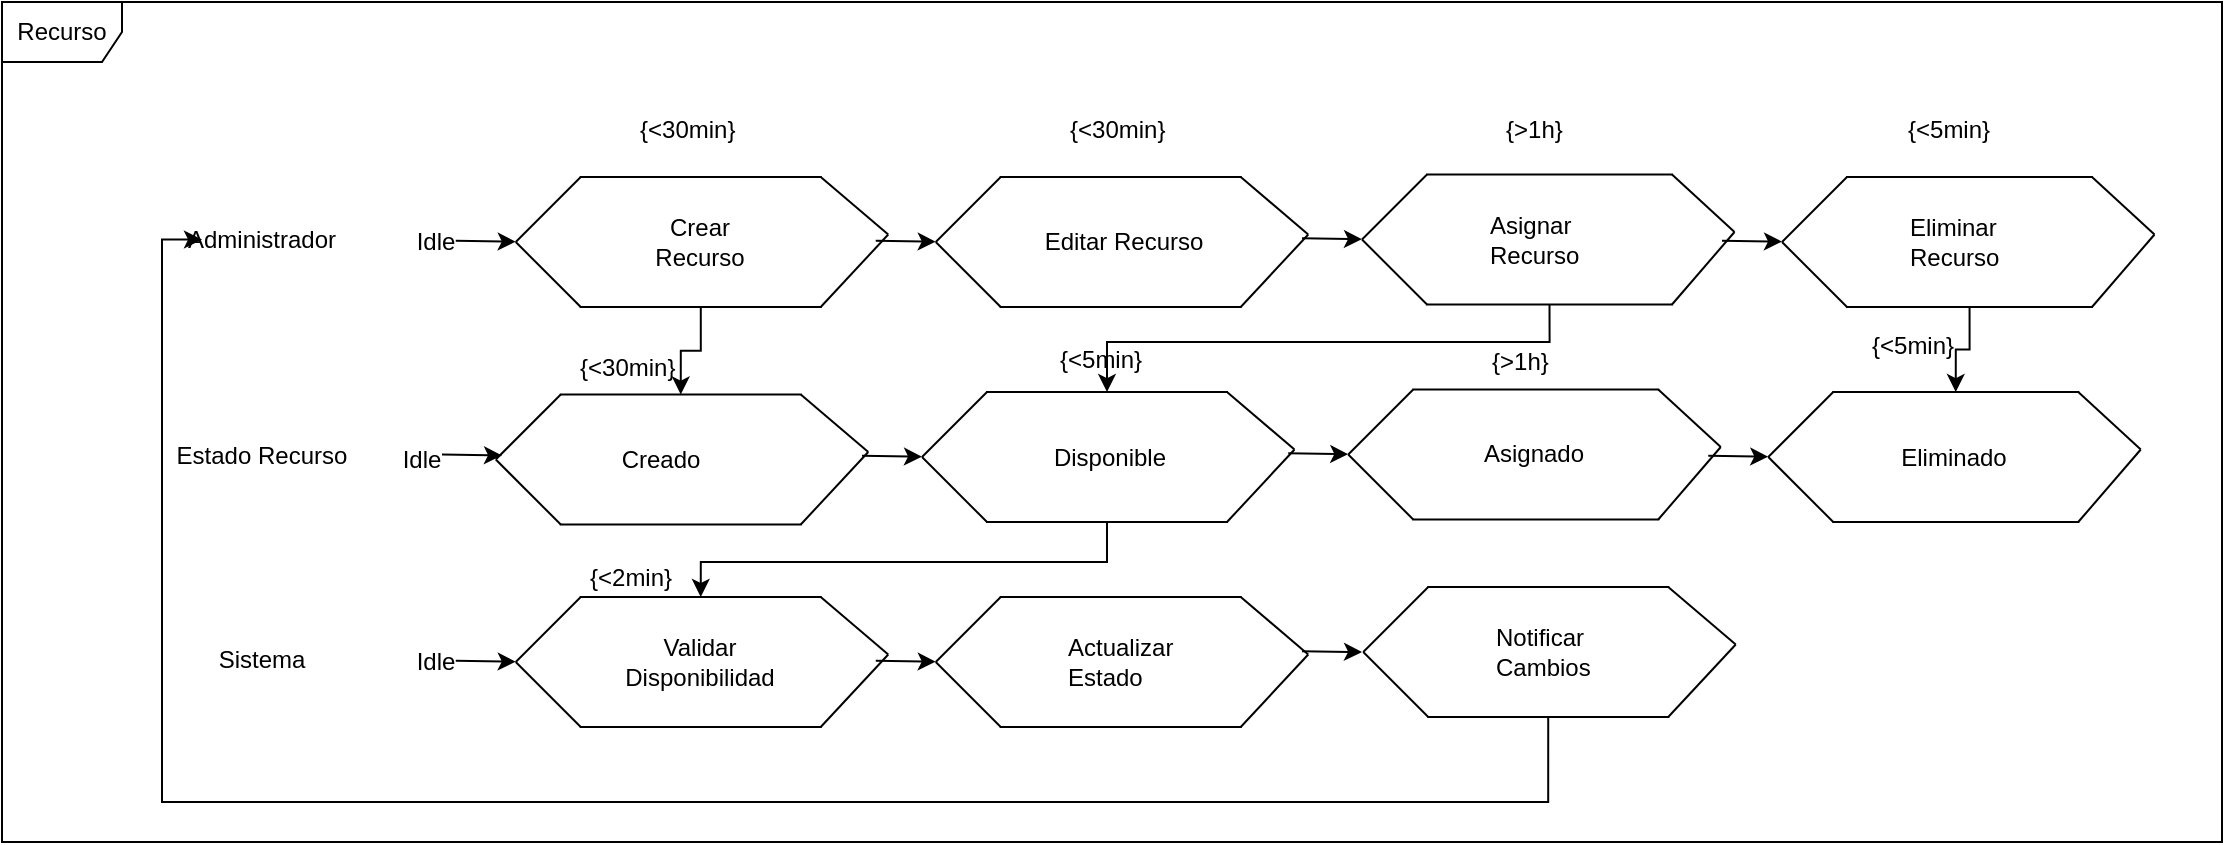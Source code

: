<mxfile version="28.0.6">
  <diagram name="Página-1" id="PuR6PXavX1iiZgIphFz7">
    <mxGraphModel grid="1" page="1" gridSize="10" guides="1" tooltips="1" connect="1" arrows="1" fold="1" pageScale="1" pageWidth="827" pageHeight="1169" math="0" shadow="0">
      <root>
        <mxCell id="0" />
        <mxCell id="1" parent="0" />
        <mxCell id="IP761gw_RLKj5CbCcdFg-66" style="edgeStyle=orthogonalEdgeStyle;rounded=0;orthogonalLoop=1;jettySize=auto;html=1;entryX=0;entryY=0.5;entryDx=0;entryDy=0;" edge="1" parent="1" source="IP761gw_RLKj5CbCcdFg-1" target="IP761gw_RLKj5CbCcdFg-31">
          <mxGeometry relative="1" as="geometry">
            <Array as="points" />
          </mxGeometry>
        </mxCell>
        <mxCell id="IP761gw_RLKj5CbCcdFg-1" value="" style="shape=partialRectangle;whiteSpace=wrap;html=1;top=0;bottom=0;fillColor=none;rotation=90;" vertex="1" parent="1">
          <mxGeometry x="426.87" y="260" width="65" height="120" as="geometry" />
        </mxCell>
        <mxCell id="IP761gw_RLKj5CbCcdFg-2" value="" style="endArrow=none;html=1;rounded=0;exitX=1;exitY=0;exitDx=0;exitDy=0;" edge="1" parent="1" source="IP761gw_RLKj5CbCcdFg-1">
          <mxGeometry width="50" height="50" relative="1" as="geometry">
            <mxPoint x="563.12" y="326.25" as="sourcePoint" />
            <mxPoint x="553.12" y="316.25" as="targetPoint" />
          </mxGeometry>
        </mxCell>
        <mxCell id="IP761gw_RLKj5CbCcdFg-3" value="" style="endArrow=none;html=1;rounded=0;exitX=0;exitY=0;exitDx=0;exitDy=0;" edge="1" parent="1" source="IP761gw_RLKj5CbCcdFg-1">
          <mxGeometry width="50" height="50" relative="1" as="geometry">
            <mxPoint x="563.12" y="278.25" as="sourcePoint" />
            <mxPoint x="553.12" y="316.25" as="targetPoint" />
          </mxGeometry>
        </mxCell>
        <mxCell id="IP761gw_RLKj5CbCcdFg-4" value="" style="endArrow=none;html=1;rounded=0;entryX=1;entryY=1;entryDx=0;entryDy=0;" edge="1" parent="1" target="IP761gw_RLKj5CbCcdFg-1">
          <mxGeometry width="50" height="50" relative="1" as="geometry">
            <mxPoint x="366.87" y="320" as="sourcePoint" />
            <mxPoint x="390.12" y="348.25" as="targetPoint" />
          </mxGeometry>
        </mxCell>
        <mxCell id="IP761gw_RLKj5CbCcdFg-5" value="" style="endArrow=none;html=1;rounded=0;entryX=0;entryY=1;entryDx=0;entryDy=0;" edge="1" parent="1" target="IP761gw_RLKj5CbCcdFg-1">
          <mxGeometry width="50" height="50" relative="1" as="geometry">
            <mxPoint x="366.87" y="320" as="sourcePoint" />
            <mxPoint x="390.12" y="290" as="targetPoint" />
          </mxGeometry>
        </mxCell>
        <mxCell id="IP761gw_RLKj5CbCcdFg-7" value="" style="shape=partialRectangle;whiteSpace=wrap;html=1;top=0;bottom=0;fillColor=none;rotation=90;" vertex="1" parent="1">
          <mxGeometry x="636.87" y="260" width="65" height="120" as="geometry" />
        </mxCell>
        <mxCell id="IP761gw_RLKj5CbCcdFg-8" value="" style="endArrow=none;html=1;rounded=0;exitX=1;exitY=0;exitDx=0;exitDy=0;" edge="1" parent="1" source="IP761gw_RLKj5CbCcdFg-7">
          <mxGeometry width="50" height="50" relative="1" as="geometry">
            <mxPoint x="773.12" y="326.25" as="sourcePoint" />
            <mxPoint x="763.12" y="316.25" as="targetPoint" />
          </mxGeometry>
        </mxCell>
        <mxCell id="IP761gw_RLKj5CbCcdFg-9" value="" style="endArrow=none;html=1;rounded=0;exitX=0;exitY=0;exitDx=0;exitDy=0;" edge="1" parent="1" source="IP761gw_RLKj5CbCcdFg-7">
          <mxGeometry width="50" height="50" relative="1" as="geometry">
            <mxPoint x="773.12" y="278.25" as="sourcePoint" />
            <mxPoint x="763.12" y="316.25" as="targetPoint" />
          </mxGeometry>
        </mxCell>
        <mxCell id="IP761gw_RLKj5CbCcdFg-10" value="" style="endArrow=none;html=1;rounded=0;entryX=1;entryY=1;entryDx=0;entryDy=0;" edge="1" parent="1" target="IP761gw_RLKj5CbCcdFg-7">
          <mxGeometry width="50" height="50" relative="1" as="geometry">
            <mxPoint x="576.87" y="320" as="sourcePoint" />
            <mxPoint x="600.12" y="348.25" as="targetPoint" />
          </mxGeometry>
        </mxCell>
        <mxCell id="IP761gw_RLKj5CbCcdFg-11" value="" style="endArrow=none;html=1;rounded=0;entryX=0;entryY=1;entryDx=0;entryDy=0;" edge="1" parent="1" target="IP761gw_RLKj5CbCcdFg-7">
          <mxGeometry width="50" height="50" relative="1" as="geometry">
            <mxPoint x="576.87" y="320" as="sourcePoint" />
            <mxPoint x="600.12" y="290" as="targetPoint" />
          </mxGeometry>
        </mxCell>
        <mxCell id="IP761gw_RLKj5CbCcdFg-12" value="&lt;font style=&quot;vertical-align: inherit;&quot;&gt;&lt;font style=&quot;vertical-align: inherit;&quot;&gt;Idle&lt;/font&gt;&lt;/font&gt;" style="text;html=1;align=center;verticalAlign=middle;whiteSpace=wrap;rounded=0;" vertex="1" parent="1">
          <mxGeometry x="296.87" y="305" width="60" height="30" as="geometry" />
        </mxCell>
        <mxCell id="IP761gw_RLKj5CbCcdFg-91" style="edgeStyle=orthogonalEdgeStyle;rounded=0;orthogonalLoop=1;jettySize=auto;html=1;entryX=0;entryY=0.5;entryDx=0;entryDy=0;exitX=1;exitY=0.5;exitDx=0;exitDy=0;" edge="1" parent="1" source="IP761gw_RLKj5CbCcdFg-14" target="IP761gw_RLKj5CbCcdFg-67">
          <mxGeometry relative="1" as="geometry">
            <Array as="points">
              <mxPoint x="884" y="370" />
              <mxPoint x="663" y="370" />
            </Array>
          </mxGeometry>
        </mxCell>
        <mxCell id="IP761gw_RLKj5CbCcdFg-14" value="" style="shape=partialRectangle;whiteSpace=wrap;html=1;top=0;bottom=0;fillColor=none;rotation=90;" vertex="1" parent="1">
          <mxGeometry x="851.25" y="257.5" width="65" height="122.5" as="geometry" />
        </mxCell>
        <mxCell id="IP761gw_RLKj5CbCcdFg-15" value="" style="endArrow=none;html=1;rounded=0;exitX=1;exitY=0;exitDx=0;exitDy=0;" edge="1" parent="1" source="IP761gw_RLKj5CbCcdFg-14">
          <mxGeometry width="50" height="50" relative="1" as="geometry">
            <mxPoint x="986.25" y="325" as="sourcePoint" />
            <mxPoint x="976.25" y="315" as="targetPoint" />
          </mxGeometry>
        </mxCell>
        <mxCell id="IP761gw_RLKj5CbCcdFg-16" value="" style="endArrow=none;html=1;rounded=0;exitX=0;exitY=0;exitDx=0;exitDy=0;" edge="1" parent="1" source="IP761gw_RLKj5CbCcdFg-14">
          <mxGeometry width="50" height="50" relative="1" as="geometry">
            <mxPoint x="986.25" y="277" as="sourcePoint" />
            <mxPoint x="976.25" y="315" as="targetPoint" />
          </mxGeometry>
        </mxCell>
        <mxCell id="IP761gw_RLKj5CbCcdFg-17" value="" style="endArrow=none;html=1;rounded=0;entryX=1;entryY=1;entryDx=0;entryDy=0;" edge="1" parent="1" target="IP761gw_RLKj5CbCcdFg-14">
          <mxGeometry width="50" height="50" relative="1" as="geometry">
            <mxPoint x="790" y="318.75" as="sourcePoint" />
            <mxPoint x="813.25" y="347" as="targetPoint" />
          </mxGeometry>
        </mxCell>
        <mxCell id="IP761gw_RLKj5CbCcdFg-18" value="" style="endArrow=none;html=1;rounded=0;entryX=0;entryY=1;entryDx=0;entryDy=0;" edge="1" parent="1" target="IP761gw_RLKj5CbCcdFg-14">
          <mxGeometry width="50" height="50" relative="1" as="geometry">
            <mxPoint x="790" y="318.75" as="sourcePoint" />
            <mxPoint x="813.25" y="288.75" as="targetPoint" />
          </mxGeometry>
        </mxCell>
        <mxCell id="IP761gw_RLKj5CbCcdFg-19" value="&lt;font style=&quot;vertical-align: inherit;&quot;&gt;&lt;font style=&quot;vertical-align: inherit;&quot;&gt;Idle&lt;/font&gt;&lt;/font&gt;" style="text;html=1;align=center;verticalAlign=middle;whiteSpace=wrap;rounded=0;" vertex="1" parent="1">
          <mxGeometry x="290" y="413.76" width="60" height="30" as="geometry" />
        </mxCell>
        <mxCell id="IP761gw_RLKj5CbCcdFg-20" value="" style="endArrow=classic;html=1;rounded=0;" edge="1" parent="1">
          <mxGeometry width="50" height="50" relative="1" as="geometry">
            <mxPoint x="546.87" y="319.41" as="sourcePoint" />
            <mxPoint x="576.87" y="319.82" as="targetPoint" />
          </mxGeometry>
        </mxCell>
        <mxCell id="IP761gw_RLKj5CbCcdFg-21" value="" style="endArrow=classic;html=1;rounded=0;" edge="1" parent="1">
          <mxGeometry width="50" height="50" relative="1" as="geometry">
            <mxPoint x="760" y="318.16" as="sourcePoint" />
            <mxPoint x="790" y="318.57" as="targetPoint" />
          </mxGeometry>
        </mxCell>
        <mxCell id="IP761gw_RLKj5CbCcdFg-22" value="" style="endArrow=classic;html=1;rounded=0;" edge="1" parent="1">
          <mxGeometry width="50" height="50" relative="1" as="geometry">
            <mxPoint x="336.87" y="319.41" as="sourcePoint" />
            <mxPoint x="366.87" y="319.82" as="targetPoint" />
          </mxGeometry>
        </mxCell>
        <mxCell id="IP761gw_RLKj5CbCcdFg-23" value="&lt;font style=&quot;vertical-align: inherit;&quot;&gt;&lt;font style=&quot;vertical-align: inherit;&quot;&gt;Recurso&lt;/font&gt;&lt;/font&gt;" style="shape=umlFrame;whiteSpace=wrap;html=1;pointerEvents=0;" vertex="1" parent="1">
          <mxGeometry x="110" y="200" width="1110" height="420" as="geometry" />
        </mxCell>
        <mxCell id="IP761gw_RLKj5CbCcdFg-24" value="&lt;span style=&quot;text-align: left;&quot;&gt;&lt;font style=&quot;vertical-align: inherit;&quot;&gt;&lt;font style=&quot;vertical-align: inherit;&quot;&gt;Crear Recurso&lt;/font&gt;&lt;/font&gt;&lt;/span&gt;" style="text;html=1;align=center;verticalAlign=middle;whiteSpace=wrap;rounded=0;" vertex="1" parent="1">
          <mxGeometry x="429.37" y="305" width="60" height="30" as="geometry" />
        </mxCell>
        <mxCell id="IP761gw_RLKj5CbCcdFg-25" value="&lt;div style=&quot;text-align: left;&quot;&gt;&lt;span style=&quot;background-color: transparent; color: light-dark(rgb(0, 0, 0), rgb(255, 255, 255));&quot;&gt;Editar Recurso&lt;/span&gt;&lt;/div&gt;" style="text;html=1;align=center;verticalAlign=middle;whiteSpace=wrap;rounded=0;" vertex="1" parent="1">
          <mxGeometry x="626.87" y="305" width="88.13" height="30" as="geometry" />
        </mxCell>
        <mxCell id="IP761gw_RLKj5CbCcdFg-26" value="&lt;div style=&quot;text-align: left;&quot;&gt;&lt;span style=&quot;background-color: transparent; color: light-dark(rgb(0, 0, 0), rgb(255, 255, 255));&quot;&gt;Asignar Recurso&lt;/span&gt;&lt;/div&gt;" style="text;html=1;align=center;verticalAlign=middle;whiteSpace=wrap;rounded=0;" vertex="1" parent="1">
          <mxGeometry x="852.5" y="303.75" width="60" height="30" as="geometry" />
        </mxCell>
        <mxCell id="IP761gw_RLKj5CbCcdFg-28" value="{&lt;30min}" style="text;whiteSpace=wrap;" vertex="1" parent="1">
          <mxGeometry x="426.87" y="250" width="80" height="40" as="geometry" />
        </mxCell>
        <mxCell id="IP761gw_RLKj5CbCcdFg-30" value="&lt;font style=&quot;vertical-align: inherit;&quot;&gt;&lt;font style=&quot;vertical-align: inherit;&quot;&gt;Administrador&lt;/font&gt;&lt;/font&gt;" style="text;html=1;align=center;verticalAlign=middle;whiteSpace=wrap;rounded=0;" vertex="1" parent="1">
          <mxGeometry x="210" y="303.75" width="60" height="30" as="geometry" />
        </mxCell>
        <mxCell id="IP761gw_RLKj5CbCcdFg-31" value="" style="shape=partialRectangle;whiteSpace=wrap;html=1;top=0;bottom=0;fillColor=none;rotation=90;" vertex="1" parent="1">
          <mxGeometry x="416.88" y="368.76" width="65" height="120" as="geometry" />
        </mxCell>
        <mxCell id="IP761gw_RLKj5CbCcdFg-32" value="" style="endArrow=none;html=1;rounded=0;exitX=1;exitY=0;exitDx=0;exitDy=0;" edge="1" parent="1" source="IP761gw_RLKj5CbCcdFg-31">
          <mxGeometry width="50" height="50" relative="1" as="geometry">
            <mxPoint x="553.13" y="435.01" as="sourcePoint" />
            <mxPoint x="543.13" y="425.01" as="targetPoint" />
          </mxGeometry>
        </mxCell>
        <mxCell id="IP761gw_RLKj5CbCcdFg-33" value="" style="endArrow=none;html=1;rounded=0;exitX=0;exitY=0;exitDx=0;exitDy=0;" edge="1" parent="1" source="IP761gw_RLKj5CbCcdFg-31">
          <mxGeometry width="50" height="50" relative="1" as="geometry">
            <mxPoint x="553.13" y="387.01" as="sourcePoint" />
            <mxPoint x="543.13" y="425.01" as="targetPoint" />
          </mxGeometry>
        </mxCell>
        <mxCell id="IP761gw_RLKj5CbCcdFg-34" value="" style="endArrow=none;html=1;rounded=0;entryX=1;entryY=1;entryDx=0;entryDy=0;" edge="1" parent="1" target="IP761gw_RLKj5CbCcdFg-31">
          <mxGeometry width="50" height="50" relative="1" as="geometry">
            <mxPoint x="356.88" y="428.76" as="sourcePoint" />
            <mxPoint x="380.13" y="457.01" as="targetPoint" />
          </mxGeometry>
        </mxCell>
        <mxCell id="IP761gw_RLKj5CbCcdFg-35" value="" style="endArrow=none;html=1;rounded=0;entryX=0;entryY=1;entryDx=0;entryDy=0;" edge="1" parent="1" target="IP761gw_RLKj5CbCcdFg-31">
          <mxGeometry width="50" height="50" relative="1" as="geometry">
            <mxPoint x="356.88" y="428.76" as="sourcePoint" />
            <mxPoint x="380.13" y="398.76" as="targetPoint" />
          </mxGeometry>
        </mxCell>
        <mxCell id="IP761gw_RLKj5CbCcdFg-36" value="&lt;div style=&quot;text-align: left;&quot;&gt;&lt;span style=&quot;background-color: transparent; color: light-dark(rgb(0, 0, 0), rgb(255, 255, 255));&quot;&gt;&lt;font style=&quot;vertical-align: inherit;&quot;&gt;&lt;font style=&quot;vertical-align: inherit;&quot;&gt;&lt;font style=&quot;vertical-align: inherit;&quot;&gt;&lt;font style=&quot;vertical-align: inherit;&quot;&gt;Creado&lt;/font&gt;&lt;/font&gt;&lt;/font&gt;&lt;/font&gt;&lt;/span&gt;&lt;/div&gt;" style="text;html=1;align=center;verticalAlign=middle;whiteSpace=wrap;rounded=0;" vertex="1" parent="1">
          <mxGeometry x="396.88" y="413.76" width="85" height="30" as="geometry" />
        </mxCell>
        <mxCell id="IP761gw_RLKj5CbCcdFg-37" value="" style="endArrow=classic;html=1;rounded=0;" edge="1" parent="1">
          <mxGeometry width="50" height="50" relative="1" as="geometry">
            <mxPoint x="330" y="426.29" as="sourcePoint" />
            <mxPoint x="360" y="426.7" as="targetPoint" />
          </mxGeometry>
        </mxCell>
        <mxCell id="IP761gw_RLKj5CbCcdFg-38" value="&lt;font style=&quot;vertical-align: inherit;&quot;&gt;&lt;font style=&quot;vertical-align: inherit;&quot;&gt;Estado Recurso&lt;/font&gt;&lt;/font&gt;" style="text;html=1;align=center;verticalAlign=middle;whiteSpace=wrap;rounded=0;" vertex="1" parent="1">
          <mxGeometry x="190" y="411.88" width="100" height="30" as="geometry" />
        </mxCell>
        <mxCell id="IP761gw_RLKj5CbCcdFg-39" value="" style="shape=partialRectangle;whiteSpace=wrap;html=1;top=0;bottom=0;fillColor=none;rotation=90;" vertex="1" parent="1">
          <mxGeometry x="426.87" y="470" width="65" height="120" as="geometry" />
        </mxCell>
        <mxCell id="IP761gw_RLKj5CbCcdFg-40" value="" style="endArrow=none;html=1;rounded=0;exitX=1;exitY=0;exitDx=0;exitDy=0;" edge="1" parent="1" source="IP761gw_RLKj5CbCcdFg-39">
          <mxGeometry width="50" height="50" relative="1" as="geometry">
            <mxPoint x="563.12" y="536.25" as="sourcePoint" />
            <mxPoint x="553.12" y="526.25" as="targetPoint" />
          </mxGeometry>
        </mxCell>
        <mxCell id="IP761gw_RLKj5CbCcdFg-41" value="" style="endArrow=none;html=1;rounded=0;exitX=0;exitY=0;exitDx=0;exitDy=0;" edge="1" parent="1" source="IP761gw_RLKj5CbCcdFg-39">
          <mxGeometry width="50" height="50" relative="1" as="geometry">
            <mxPoint x="563.12" y="488.25" as="sourcePoint" />
            <mxPoint x="553.12" y="526.25" as="targetPoint" />
          </mxGeometry>
        </mxCell>
        <mxCell id="IP761gw_RLKj5CbCcdFg-42" value="" style="endArrow=none;html=1;rounded=0;entryX=1;entryY=1;entryDx=0;entryDy=0;" edge="1" parent="1" target="IP761gw_RLKj5CbCcdFg-39">
          <mxGeometry width="50" height="50" relative="1" as="geometry">
            <mxPoint x="366.87" y="530" as="sourcePoint" />
            <mxPoint x="390.12" y="558.25" as="targetPoint" />
          </mxGeometry>
        </mxCell>
        <mxCell id="IP761gw_RLKj5CbCcdFg-43" value="" style="endArrow=none;html=1;rounded=0;entryX=0;entryY=1;entryDx=0;entryDy=0;" edge="1" parent="1" target="IP761gw_RLKj5CbCcdFg-39">
          <mxGeometry width="50" height="50" relative="1" as="geometry">
            <mxPoint x="366.87" y="530" as="sourcePoint" />
            <mxPoint x="390.12" y="500" as="targetPoint" />
          </mxGeometry>
        </mxCell>
        <mxCell id="IP761gw_RLKj5CbCcdFg-44" value="" style="shape=partialRectangle;whiteSpace=wrap;html=1;top=0;bottom=0;fillColor=none;rotation=90;" vertex="1" parent="1">
          <mxGeometry x="636.87" y="470" width="65" height="120" as="geometry" />
        </mxCell>
        <mxCell id="IP761gw_RLKj5CbCcdFg-45" value="" style="endArrow=none;html=1;rounded=0;exitX=1;exitY=0;exitDx=0;exitDy=0;" edge="1" parent="1" source="IP761gw_RLKj5CbCcdFg-44">
          <mxGeometry width="50" height="50" relative="1" as="geometry">
            <mxPoint x="773.12" y="536.25" as="sourcePoint" />
            <mxPoint x="763.12" y="526.25" as="targetPoint" />
          </mxGeometry>
        </mxCell>
        <mxCell id="IP761gw_RLKj5CbCcdFg-46" value="" style="endArrow=none;html=1;rounded=0;exitX=0;exitY=0;exitDx=0;exitDy=0;" edge="1" parent="1" source="IP761gw_RLKj5CbCcdFg-44">
          <mxGeometry width="50" height="50" relative="1" as="geometry">
            <mxPoint x="773.12" y="488.25" as="sourcePoint" />
            <mxPoint x="763.12" y="526.25" as="targetPoint" />
          </mxGeometry>
        </mxCell>
        <mxCell id="IP761gw_RLKj5CbCcdFg-47" value="" style="endArrow=none;html=1;rounded=0;entryX=1;entryY=1;entryDx=0;entryDy=0;" edge="1" parent="1" target="IP761gw_RLKj5CbCcdFg-44">
          <mxGeometry width="50" height="50" relative="1" as="geometry">
            <mxPoint x="576.87" y="530" as="sourcePoint" />
            <mxPoint x="600.12" y="558.25" as="targetPoint" />
          </mxGeometry>
        </mxCell>
        <mxCell id="IP761gw_RLKj5CbCcdFg-48" value="" style="endArrow=none;html=1;rounded=0;entryX=0;entryY=1;entryDx=0;entryDy=0;" edge="1" parent="1" target="IP761gw_RLKj5CbCcdFg-44">
          <mxGeometry width="50" height="50" relative="1" as="geometry">
            <mxPoint x="576.87" y="530" as="sourcePoint" />
            <mxPoint x="600.12" y="500" as="targetPoint" />
          </mxGeometry>
        </mxCell>
        <mxCell id="IP761gw_RLKj5CbCcdFg-49" value="&lt;font style=&quot;vertical-align: inherit;&quot;&gt;&lt;font style=&quot;vertical-align: inherit;&quot;&gt;Idle&lt;/font&gt;&lt;/font&gt;" style="text;html=1;align=center;verticalAlign=middle;whiteSpace=wrap;rounded=0;" vertex="1" parent="1">
          <mxGeometry x="296.87" y="515" width="60" height="30" as="geometry" />
        </mxCell>
        <mxCell id="IP761gw_RLKj5CbCcdFg-50" value="" style="endArrow=classic;html=1;rounded=0;" edge="1" parent="1">
          <mxGeometry width="50" height="50" relative="1" as="geometry">
            <mxPoint x="546.87" y="529.41" as="sourcePoint" />
            <mxPoint x="576.87" y="529.82" as="targetPoint" />
          </mxGeometry>
        </mxCell>
        <mxCell id="IP761gw_RLKj5CbCcdFg-51" value="" style="endArrow=classic;html=1;rounded=0;" edge="1" parent="1">
          <mxGeometry width="50" height="50" relative="1" as="geometry">
            <mxPoint x="336.87" y="529.41" as="sourcePoint" />
            <mxPoint x="366.87" y="529.82" as="targetPoint" />
          </mxGeometry>
        </mxCell>
        <mxCell id="IP761gw_RLKj5CbCcdFg-52" value="&lt;span style=&quot;text-align: left;&quot;&gt;&lt;font style=&quot;vertical-align: inherit;&quot;&gt;&lt;font style=&quot;vertical-align: inherit;&quot;&gt;Validar Disponibilidad&lt;/font&gt;&lt;/font&gt;&lt;/span&gt;" style="text;html=1;align=center;verticalAlign=middle;whiteSpace=wrap;rounded=0;" vertex="1" parent="1">
          <mxGeometry x="429.37" y="515" width="60" height="30" as="geometry" />
        </mxCell>
        <mxCell id="IP761gw_RLKj5CbCcdFg-53" value="&lt;div style=&quot;text-align: left;&quot;&gt;Actualizar Estado&lt;/div&gt;" style="text;html=1;align=center;verticalAlign=middle;whiteSpace=wrap;rounded=0;" vertex="1" parent="1">
          <mxGeometry x="641.87" y="515" width="58.13" height="30" as="geometry" />
        </mxCell>
        <mxCell id="IP761gw_RLKj5CbCcdFg-54" value="&lt;font style=&quot;vertical-align: inherit;&quot;&gt;&lt;font style=&quot;vertical-align: inherit;&quot;&gt;Sistema&lt;/font&gt;&lt;/font&gt;" style="text;html=1;align=center;verticalAlign=middle;whiteSpace=wrap;rounded=0;" vertex="1" parent="1">
          <mxGeometry x="210" y="513.75" width="60" height="30" as="geometry" />
        </mxCell>
        <mxCell id="IP761gw_RLKj5CbCcdFg-55" value="{&lt;30min}" style="text;whiteSpace=wrap;" vertex="1" parent="1">
          <mxGeometry x="641.87" y="250" width="80" height="40" as="geometry" />
        </mxCell>
        <mxCell id="IP761gw_RLKj5CbCcdFg-92" style="edgeStyle=orthogonalEdgeStyle;rounded=0;orthogonalLoop=1;jettySize=auto;html=1;entryX=0;entryY=0.5;entryDx=0;entryDy=0;" edge="1" parent="1" source="IP761gw_RLKj5CbCcdFg-56" target="IP761gw_RLKj5CbCcdFg-82">
          <mxGeometry relative="1" as="geometry" />
        </mxCell>
        <mxCell id="IP761gw_RLKj5CbCcdFg-56" value="" style="shape=partialRectangle;whiteSpace=wrap;html=1;top=0;bottom=0;fillColor=none;rotation=90;" vertex="1" parent="1">
          <mxGeometry x="1061.25" y="258.75" width="65" height="122.5" as="geometry" />
        </mxCell>
        <mxCell id="IP761gw_RLKj5CbCcdFg-57" value="" style="endArrow=none;html=1;rounded=0;exitX=1;exitY=0;exitDx=0;exitDy=0;" edge="1" parent="1" source="IP761gw_RLKj5CbCcdFg-56">
          <mxGeometry width="50" height="50" relative="1" as="geometry">
            <mxPoint x="1196.25" y="326.25" as="sourcePoint" />
            <mxPoint x="1186.25" y="316.25" as="targetPoint" />
          </mxGeometry>
        </mxCell>
        <mxCell id="IP761gw_RLKj5CbCcdFg-58" value="" style="endArrow=none;html=1;rounded=0;exitX=0;exitY=0;exitDx=0;exitDy=0;" edge="1" parent="1" source="IP761gw_RLKj5CbCcdFg-56">
          <mxGeometry width="50" height="50" relative="1" as="geometry">
            <mxPoint x="1196.25" y="278.25" as="sourcePoint" />
            <mxPoint x="1186.25" y="316.25" as="targetPoint" />
          </mxGeometry>
        </mxCell>
        <mxCell id="IP761gw_RLKj5CbCcdFg-59" value="" style="endArrow=none;html=1;rounded=0;entryX=1;entryY=1;entryDx=0;entryDy=0;" edge="1" parent="1" target="IP761gw_RLKj5CbCcdFg-56">
          <mxGeometry width="50" height="50" relative="1" as="geometry">
            <mxPoint x="1000" y="320" as="sourcePoint" />
            <mxPoint x="1023.25" y="348.25" as="targetPoint" />
          </mxGeometry>
        </mxCell>
        <mxCell id="IP761gw_RLKj5CbCcdFg-60" value="" style="endArrow=none;html=1;rounded=0;entryX=0;entryY=1;entryDx=0;entryDy=0;" edge="1" parent="1" target="IP761gw_RLKj5CbCcdFg-56">
          <mxGeometry width="50" height="50" relative="1" as="geometry">
            <mxPoint x="1000" y="320" as="sourcePoint" />
            <mxPoint x="1023.25" y="290" as="targetPoint" />
          </mxGeometry>
        </mxCell>
        <mxCell id="IP761gw_RLKj5CbCcdFg-61" value="" style="endArrow=classic;html=1;rounded=0;" edge="1" parent="1">
          <mxGeometry width="50" height="50" relative="1" as="geometry">
            <mxPoint x="970" y="319.41" as="sourcePoint" />
            <mxPoint x="1000" y="319.82" as="targetPoint" />
          </mxGeometry>
        </mxCell>
        <mxCell id="IP761gw_RLKj5CbCcdFg-62" value="&lt;div style=&quot;text-align: left;&quot;&gt;&lt;span style=&quot;background-color: transparent; color: light-dark(rgb(0, 0, 0), rgb(255, 255, 255));&quot;&gt;Eliminar Recurso&lt;/span&gt;&lt;/div&gt;" style="text;html=1;align=center;verticalAlign=middle;whiteSpace=wrap;rounded=0;" vertex="1" parent="1">
          <mxGeometry x="1062.5" y="305" width="60" height="30" as="geometry" />
        </mxCell>
        <mxCell id="IP761gw_RLKj5CbCcdFg-63" value="{&gt;1h}" style="text;whiteSpace=wrap;" vertex="1" parent="1">
          <mxGeometry x="860" y="250" width="80" height="40" as="geometry" />
        </mxCell>
        <mxCell id="IP761gw_RLKj5CbCcdFg-64" value="{&lt;5min}" style="text;whiteSpace=wrap;" vertex="1" parent="1">
          <mxGeometry x="1061.25" y="250" width="80" height="40" as="geometry" />
        </mxCell>
        <mxCell id="IP761gw_RLKj5CbCcdFg-65" value="{&lt;30min}" style="text;whiteSpace=wrap;" vertex="1" parent="1">
          <mxGeometry x="396.88" y="368.76" width="80" height="40" as="geometry" />
        </mxCell>
        <mxCell id="IP761gw_RLKj5CbCcdFg-93" style="edgeStyle=orthogonalEdgeStyle;rounded=0;orthogonalLoop=1;jettySize=auto;html=1;entryX=0;entryY=0.5;entryDx=0;entryDy=0;exitX=1;exitY=0.5;exitDx=0;exitDy=0;" edge="1" parent="1" source="IP761gw_RLKj5CbCcdFg-67" target="IP761gw_RLKj5CbCcdFg-39">
          <mxGeometry relative="1" as="geometry">
            <Array as="points">
              <mxPoint x="663" y="480" />
              <mxPoint x="459" y="480" />
            </Array>
          </mxGeometry>
        </mxCell>
        <mxCell id="IP761gw_RLKj5CbCcdFg-67" value="" style="shape=partialRectangle;whiteSpace=wrap;html=1;top=0;bottom=0;fillColor=none;rotation=90;" vertex="1" parent="1">
          <mxGeometry x="630" y="367.51" width="65" height="120" as="geometry" />
        </mxCell>
        <mxCell id="IP761gw_RLKj5CbCcdFg-68" value="" style="endArrow=none;html=1;rounded=0;exitX=1;exitY=0;exitDx=0;exitDy=0;" edge="1" parent="1" source="IP761gw_RLKj5CbCcdFg-67">
          <mxGeometry width="50" height="50" relative="1" as="geometry">
            <mxPoint x="766.25" y="433.76" as="sourcePoint" />
            <mxPoint x="756.25" y="423.76" as="targetPoint" />
          </mxGeometry>
        </mxCell>
        <mxCell id="IP761gw_RLKj5CbCcdFg-69" value="" style="endArrow=none;html=1;rounded=0;exitX=0;exitY=0;exitDx=0;exitDy=0;" edge="1" parent="1" source="IP761gw_RLKj5CbCcdFg-67">
          <mxGeometry width="50" height="50" relative="1" as="geometry">
            <mxPoint x="766.25" y="385.76" as="sourcePoint" />
            <mxPoint x="756.25" y="423.76" as="targetPoint" />
          </mxGeometry>
        </mxCell>
        <mxCell id="IP761gw_RLKj5CbCcdFg-70" value="" style="endArrow=none;html=1;rounded=0;entryX=1;entryY=1;entryDx=0;entryDy=0;" edge="1" parent="1" target="IP761gw_RLKj5CbCcdFg-67">
          <mxGeometry width="50" height="50" relative="1" as="geometry">
            <mxPoint x="570" y="427.51" as="sourcePoint" />
            <mxPoint x="593.25" y="455.76" as="targetPoint" />
          </mxGeometry>
        </mxCell>
        <mxCell id="IP761gw_RLKj5CbCcdFg-71" value="" style="endArrow=none;html=1;rounded=0;entryX=0;entryY=1;entryDx=0;entryDy=0;" edge="1" parent="1" target="IP761gw_RLKj5CbCcdFg-67">
          <mxGeometry width="50" height="50" relative="1" as="geometry">
            <mxPoint x="570" y="427.51" as="sourcePoint" />
            <mxPoint x="593.25" y="397.51" as="targetPoint" />
          </mxGeometry>
        </mxCell>
        <mxCell id="IP761gw_RLKj5CbCcdFg-72" value="" style="shape=partialRectangle;whiteSpace=wrap;html=1;top=0;bottom=0;fillColor=none;rotation=90;" vertex="1" parent="1">
          <mxGeometry x="844.38" y="365.01" width="65" height="122.5" as="geometry" />
        </mxCell>
        <mxCell id="IP761gw_RLKj5CbCcdFg-73" value="" style="endArrow=none;html=1;rounded=0;exitX=1;exitY=0;exitDx=0;exitDy=0;" edge="1" parent="1" source="IP761gw_RLKj5CbCcdFg-72">
          <mxGeometry width="50" height="50" relative="1" as="geometry">
            <mxPoint x="979.38" y="432.51" as="sourcePoint" />
            <mxPoint x="969.38" y="422.51" as="targetPoint" />
          </mxGeometry>
        </mxCell>
        <mxCell id="IP761gw_RLKj5CbCcdFg-74" value="" style="endArrow=none;html=1;rounded=0;exitX=0;exitY=0;exitDx=0;exitDy=0;" edge="1" parent="1" source="IP761gw_RLKj5CbCcdFg-72">
          <mxGeometry width="50" height="50" relative="1" as="geometry">
            <mxPoint x="979.38" y="384.51" as="sourcePoint" />
            <mxPoint x="969.38" y="422.51" as="targetPoint" />
          </mxGeometry>
        </mxCell>
        <mxCell id="IP761gw_RLKj5CbCcdFg-75" value="" style="endArrow=none;html=1;rounded=0;entryX=1;entryY=1;entryDx=0;entryDy=0;" edge="1" parent="1" target="IP761gw_RLKj5CbCcdFg-72">
          <mxGeometry width="50" height="50" relative="1" as="geometry">
            <mxPoint x="783.13" y="426.26" as="sourcePoint" />
            <mxPoint x="806.38" y="454.51" as="targetPoint" />
          </mxGeometry>
        </mxCell>
        <mxCell id="IP761gw_RLKj5CbCcdFg-76" value="" style="endArrow=none;html=1;rounded=0;entryX=0;entryY=1;entryDx=0;entryDy=0;" edge="1" parent="1" target="IP761gw_RLKj5CbCcdFg-72">
          <mxGeometry width="50" height="50" relative="1" as="geometry">
            <mxPoint x="783.13" y="426.26" as="sourcePoint" />
            <mxPoint x="806.38" y="396.26" as="targetPoint" />
          </mxGeometry>
        </mxCell>
        <mxCell id="IP761gw_RLKj5CbCcdFg-77" value="" style="endArrow=classic;html=1;rounded=0;" edge="1" parent="1">
          <mxGeometry width="50" height="50" relative="1" as="geometry">
            <mxPoint x="540" y="426.92" as="sourcePoint" />
            <mxPoint x="570" y="427.33" as="targetPoint" />
          </mxGeometry>
        </mxCell>
        <mxCell id="IP761gw_RLKj5CbCcdFg-78" value="" style="endArrow=classic;html=1;rounded=0;" edge="1" parent="1">
          <mxGeometry width="50" height="50" relative="1" as="geometry">
            <mxPoint x="753.13" y="425.67" as="sourcePoint" />
            <mxPoint x="783.13" y="426.08" as="targetPoint" />
          </mxGeometry>
        </mxCell>
        <mxCell id="IP761gw_RLKj5CbCcdFg-79" value="&lt;div style=&quot;text-align: left;&quot;&gt;&lt;span style=&quot;background-color: transparent; color: light-dark(rgb(0, 0, 0), rgb(255, 255, 255));&quot;&gt;Disponible&lt;/span&gt;&lt;/div&gt;" style="text;html=1;align=center;verticalAlign=middle;whiteSpace=wrap;rounded=0;" vertex="1" parent="1">
          <mxGeometry x="620" y="412.51" width="88.13" height="30" as="geometry" />
        </mxCell>
        <mxCell id="IP761gw_RLKj5CbCcdFg-80" value="&lt;div style=&quot;text-align: left;&quot;&gt;Asignado&lt;/div&gt;" style="text;html=1;align=center;verticalAlign=middle;whiteSpace=wrap;rounded=0;" vertex="1" parent="1">
          <mxGeometry x="845.63" y="411.26" width="60" height="30" as="geometry" />
        </mxCell>
        <mxCell id="IP761gw_RLKj5CbCcdFg-81" value="{&lt;5min}" style="text;whiteSpace=wrap;" vertex="1" parent="1">
          <mxGeometry x="636.87" y="365.01" width="80" height="40" as="geometry" />
        </mxCell>
        <mxCell id="IP761gw_RLKj5CbCcdFg-82" value="" style="shape=partialRectangle;whiteSpace=wrap;html=1;top=0;bottom=0;fillColor=none;rotation=90;" vertex="1" parent="1">
          <mxGeometry x="1054.38" y="366.26" width="65" height="122.5" as="geometry" />
        </mxCell>
        <mxCell id="IP761gw_RLKj5CbCcdFg-83" value="" style="endArrow=none;html=1;rounded=0;exitX=1;exitY=0;exitDx=0;exitDy=0;" edge="1" parent="1" source="IP761gw_RLKj5CbCcdFg-82">
          <mxGeometry width="50" height="50" relative="1" as="geometry">
            <mxPoint x="1189.38" y="433.76" as="sourcePoint" />
            <mxPoint x="1179.38" y="423.76" as="targetPoint" />
          </mxGeometry>
        </mxCell>
        <mxCell id="IP761gw_RLKj5CbCcdFg-84" value="" style="endArrow=none;html=1;rounded=0;exitX=0;exitY=0;exitDx=0;exitDy=0;" edge="1" parent="1" source="IP761gw_RLKj5CbCcdFg-82">
          <mxGeometry width="50" height="50" relative="1" as="geometry">
            <mxPoint x="1189.38" y="385.76" as="sourcePoint" />
            <mxPoint x="1179.38" y="423.76" as="targetPoint" />
          </mxGeometry>
        </mxCell>
        <mxCell id="IP761gw_RLKj5CbCcdFg-85" value="" style="endArrow=none;html=1;rounded=0;entryX=1;entryY=1;entryDx=0;entryDy=0;" edge="1" parent="1" target="IP761gw_RLKj5CbCcdFg-82">
          <mxGeometry width="50" height="50" relative="1" as="geometry">
            <mxPoint x="993.13" y="427.51" as="sourcePoint" />
            <mxPoint x="1016.38" y="455.76" as="targetPoint" />
          </mxGeometry>
        </mxCell>
        <mxCell id="IP761gw_RLKj5CbCcdFg-86" value="" style="endArrow=none;html=1;rounded=0;entryX=0;entryY=1;entryDx=0;entryDy=0;" edge="1" parent="1" target="IP761gw_RLKj5CbCcdFg-82">
          <mxGeometry width="50" height="50" relative="1" as="geometry">
            <mxPoint x="993.13" y="427.51" as="sourcePoint" />
            <mxPoint x="1016.38" y="397.51" as="targetPoint" />
          </mxGeometry>
        </mxCell>
        <mxCell id="IP761gw_RLKj5CbCcdFg-87" value="" style="endArrow=classic;html=1;rounded=0;" edge="1" parent="1">
          <mxGeometry width="50" height="50" relative="1" as="geometry">
            <mxPoint x="963.13" y="426.92" as="sourcePoint" />
            <mxPoint x="993.13" y="427.33" as="targetPoint" />
          </mxGeometry>
        </mxCell>
        <mxCell id="IP761gw_RLKj5CbCcdFg-88" value="&lt;div style=&quot;text-align: left;&quot;&gt;&lt;span style=&quot;background-color: transparent; color: light-dark(rgb(0, 0, 0), rgb(255, 255, 255));&quot;&gt;Eliminado&lt;/span&gt;&lt;/div&gt;" style="text;html=1;align=center;verticalAlign=middle;whiteSpace=wrap;rounded=0;" vertex="1" parent="1">
          <mxGeometry x="1055.63" y="412.51" width="60" height="30" as="geometry" />
        </mxCell>
        <mxCell id="IP761gw_RLKj5CbCcdFg-89" value="{&gt;1h}" style="text;whiteSpace=wrap;" vertex="1" parent="1">
          <mxGeometry x="852.5" y="366.26" width="80" height="40" as="geometry" />
        </mxCell>
        <mxCell id="IP761gw_RLKj5CbCcdFg-90" value="{&lt;5min}" style="text;whiteSpace=wrap;" vertex="1" parent="1">
          <mxGeometry x="1042.5" y="357.51" width="80" height="40" as="geometry" />
        </mxCell>
        <mxCell id="IP761gw_RLKj5CbCcdFg-107" style="edgeStyle=orthogonalEdgeStyle;rounded=0;orthogonalLoop=1;jettySize=auto;html=1;entryX=0;entryY=0.5;entryDx=0;entryDy=0;" edge="1" parent="1" source="IP761gw_RLKj5CbCcdFg-94" target="IP761gw_RLKj5CbCcdFg-30">
          <mxGeometry relative="1" as="geometry">
            <Array as="points">
              <mxPoint x="883" y="600" />
              <mxPoint x="190" y="600" />
              <mxPoint x="190" y="319" />
            </Array>
          </mxGeometry>
        </mxCell>
        <mxCell id="IP761gw_RLKj5CbCcdFg-94" value="" style="shape=partialRectangle;whiteSpace=wrap;html=1;top=0;bottom=0;fillColor=none;rotation=90;" vertex="1" parent="1">
          <mxGeometry x="850.62" y="465" width="65" height="120" as="geometry" />
        </mxCell>
        <mxCell id="IP761gw_RLKj5CbCcdFg-95" value="" style="endArrow=none;html=1;rounded=0;exitX=1;exitY=0;exitDx=0;exitDy=0;" edge="1" parent="1" source="IP761gw_RLKj5CbCcdFg-94">
          <mxGeometry width="50" height="50" relative="1" as="geometry">
            <mxPoint x="986.87" y="531.25" as="sourcePoint" />
            <mxPoint x="976.87" y="521.25" as="targetPoint" />
          </mxGeometry>
        </mxCell>
        <mxCell id="IP761gw_RLKj5CbCcdFg-96" value="" style="endArrow=none;html=1;rounded=0;exitX=0;exitY=0;exitDx=0;exitDy=0;" edge="1" parent="1" source="IP761gw_RLKj5CbCcdFg-94">
          <mxGeometry width="50" height="50" relative="1" as="geometry">
            <mxPoint x="986.87" y="483.25" as="sourcePoint" />
            <mxPoint x="976.87" y="521.25" as="targetPoint" />
          </mxGeometry>
        </mxCell>
        <mxCell id="IP761gw_RLKj5CbCcdFg-97" value="" style="endArrow=none;html=1;rounded=0;entryX=1;entryY=1;entryDx=0;entryDy=0;" edge="1" parent="1" target="IP761gw_RLKj5CbCcdFg-94">
          <mxGeometry width="50" height="50" relative="1" as="geometry">
            <mxPoint x="790.62" y="525" as="sourcePoint" />
            <mxPoint x="813.87" y="553.25" as="targetPoint" />
          </mxGeometry>
        </mxCell>
        <mxCell id="IP761gw_RLKj5CbCcdFg-98" value="" style="endArrow=none;html=1;rounded=0;entryX=0;entryY=1;entryDx=0;entryDy=0;" edge="1" parent="1" target="IP761gw_RLKj5CbCcdFg-94">
          <mxGeometry width="50" height="50" relative="1" as="geometry">
            <mxPoint x="790.62" y="525" as="sourcePoint" />
            <mxPoint x="813.87" y="495" as="targetPoint" />
          </mxGeometry>
        </mxCell>
        <mxCell id="IP761gw_RLKj5CbCcdFg-99" value="&lt;div style=&quot;text-align: left;&quot;&gt;Notificar Cambios&lt;/div&gt;" style="text;html=1;align=center;verticalAlign=middle;whiteSpace=wrap;rounded=0;" vertex="1" parent="1">
          <mxGeometry x="855.62" y="510" width="58.13" height="30" as="geometry" />
        </mxCell>
        <mxCell id="IP761gw_RLKj5CbCcdFg-106" value="" style="endArrow=classic;html=1;rounded=0;" edge="1" parent="1">
          <mxGeometry width="50" height="50" relative="1" as="geometry">
            <mxPoint x="760" y="524.62" as="sourcePoint" />
            <mxPoint x="790" y="525.03" as="targetPoint" />
          </mxGeometry>
        </mxCell>
        <mxCell id="IP761gw_RLKj5CbCcdFg-108" value="{&lt;2min}" style="text;whiteSpace=wrap;" vertex="1" parent="1">
          <mxGeometry x="401.88" y="473.75" width="80" height="40" as="geometry" />
        </mxCell>
      </root>
    </mxGraphModel>
  </diagram>
</mxfile>
